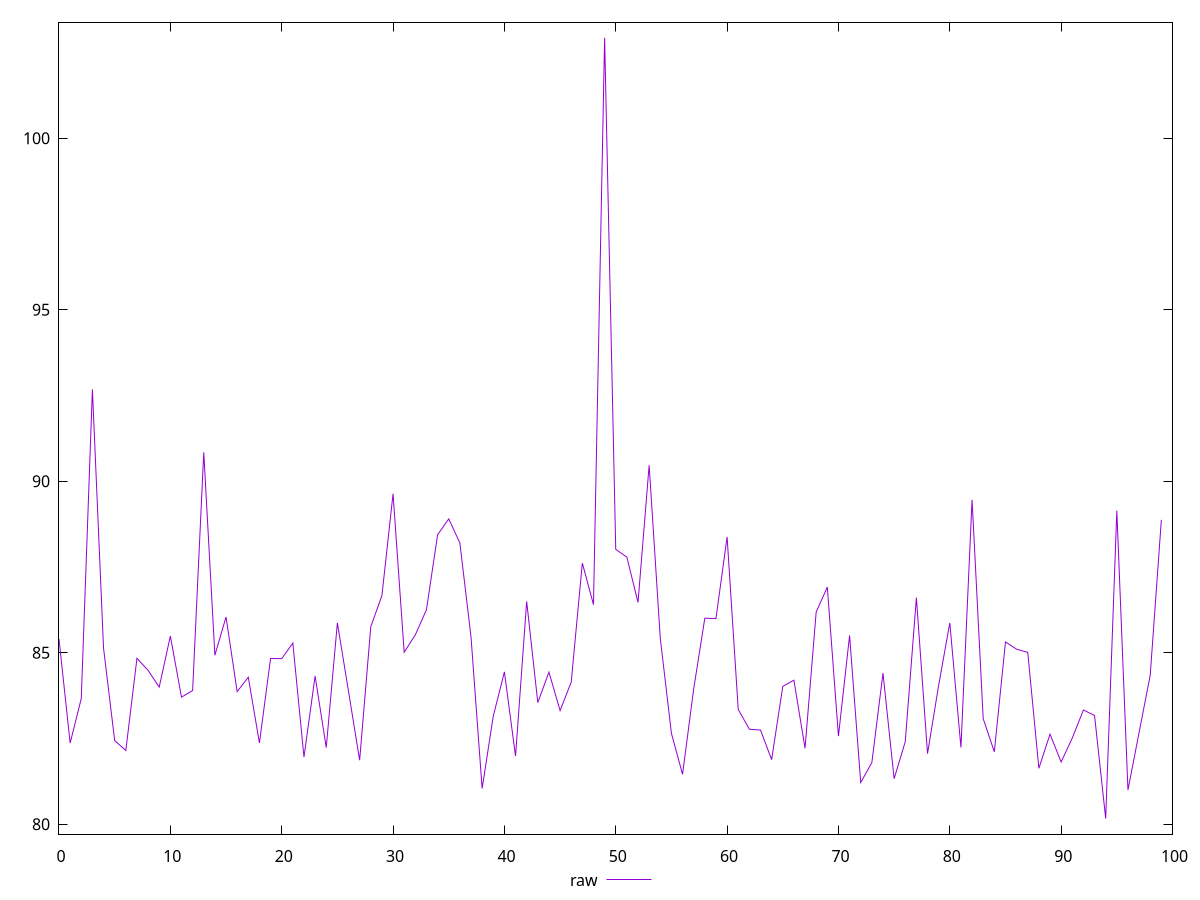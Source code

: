 reset
set terminal svg size 640, 490 enhanced background rgb 'white'
set output "reprap/mainthread-work-breakdown/samples/empty/raw/values.svg"

$raw <<EOF
0 85.396
1 82.36399999999999
2 83.66399999999999
3 92.67599999999997
4 85.13199999999998
5 82.43599999999998
6 82.14799999999997
7 84.836
8 84.48399999999998
9 83.996
10 85.484
11 83.70399999999998
12 83.896
13 90.83999999999999
14 84.92399999999999
15 86.03999999999998
16 83.864
17 84.284
18 82.368
19 84.832
20 84.824
21 85.27999999999997
22 81.95599999999999
23 84.32
24 82.232
25 85.868
26 83.872
27 81.86399999999999
28 85.756
29 86.664
30 89.632
31 85.01199999999999
32 85.51999999999998
33 86.252
34 88.436
35 88.89999999999999
36 88.2
37 85.46399999999998
38 81.03999999999998
39 83.148
40 84.43999999999998
41 81.984
42 86.49199999999998
43 83.54399999999998
44 84.43199999999997
45 83.31199999999998
46 84.13999999999999
47 87.612
48 86.39999999999999
49 102.92399999999999
50 88.012
51 87.78399999999999
52 86.46399999999998
53 90.46399999999998
54 85.416
55 82.64799999999998
56 81.452
57 83.94399999999999
58 86.00399999999999
59 85.99599999999998
60 88.37199999999999
61 83.344
62 82.76799999999999
63 82.744
64 81.87999999999998
65 84.016
66 84.19599999999998
67 82.212
68 86.184
69 86.91199999999998
70 82.56799999999998
71 85.5
72 81.21199999999999
73 81.796
74 84.40399999999998
75 81.324
76 82.40399999999998
77 86.60399999999997
78 82.05599999999998
79 84.048
80 85.868
81 82.23599999999999
82 89.45599999999999
83 83.076
84 82.108
85 85.31199999999998
86 85.1
87 85.008
88 81.628
89 82.62400000000001
90 81.812
91 82.512
92 83.328
93 83.16799999999998
94 80.164
95 89.14
96 80.996
97 82.67199999999998
98 84.344
99 88.872
EOF

set key outside below
set yrange [79.7088:103.3792]

plot \
  $raw title "raw" with line, \


reset